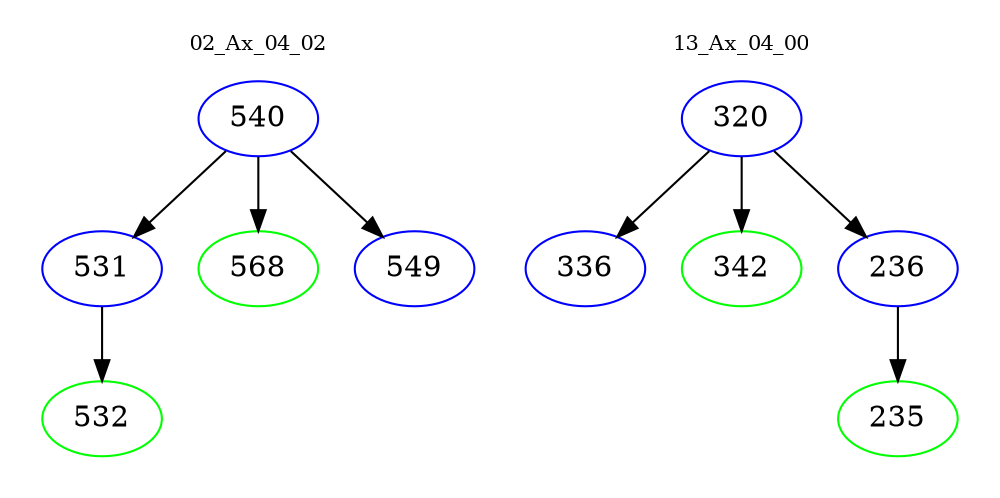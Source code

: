 digraph{
subgraph cluster_0 {
color = white
label = "02_Ax_04_02";
fontsize=10;
T0_540 [label="540", color="blue"]
T0_540 -> T0_531 [color="black"]
T0_531 [label="531", color="blue"]
T0_531 -> T0_532 [color="black"]
T0_532 [label="532", color="green"]
T0_540 -> T0_568 [color="black"]
T0_568 [label="568", color="green"]
T0_540 -> T0_549 [color="black"]
T0_549 [label="549", color="blue"]
}
subgraph cluster_1 {
color = white
label = "13_Ax_04_00";
fontsize=10;
T1_320 [label="320", color="blue"]
T1_320 -> T1_336 [color="black"]
T1_336 [label="336", color="blue"]
T1_320 -> T1_342 [color="black"]
T1_342 [label="342", color="green"]
T1_320 -> T1_236 [color="black"]
T1_236 [label="236", color="blue"]
T1_236 -> T1_235 [color="black"]
T1_235 [label="235", color="green"]
}
}
